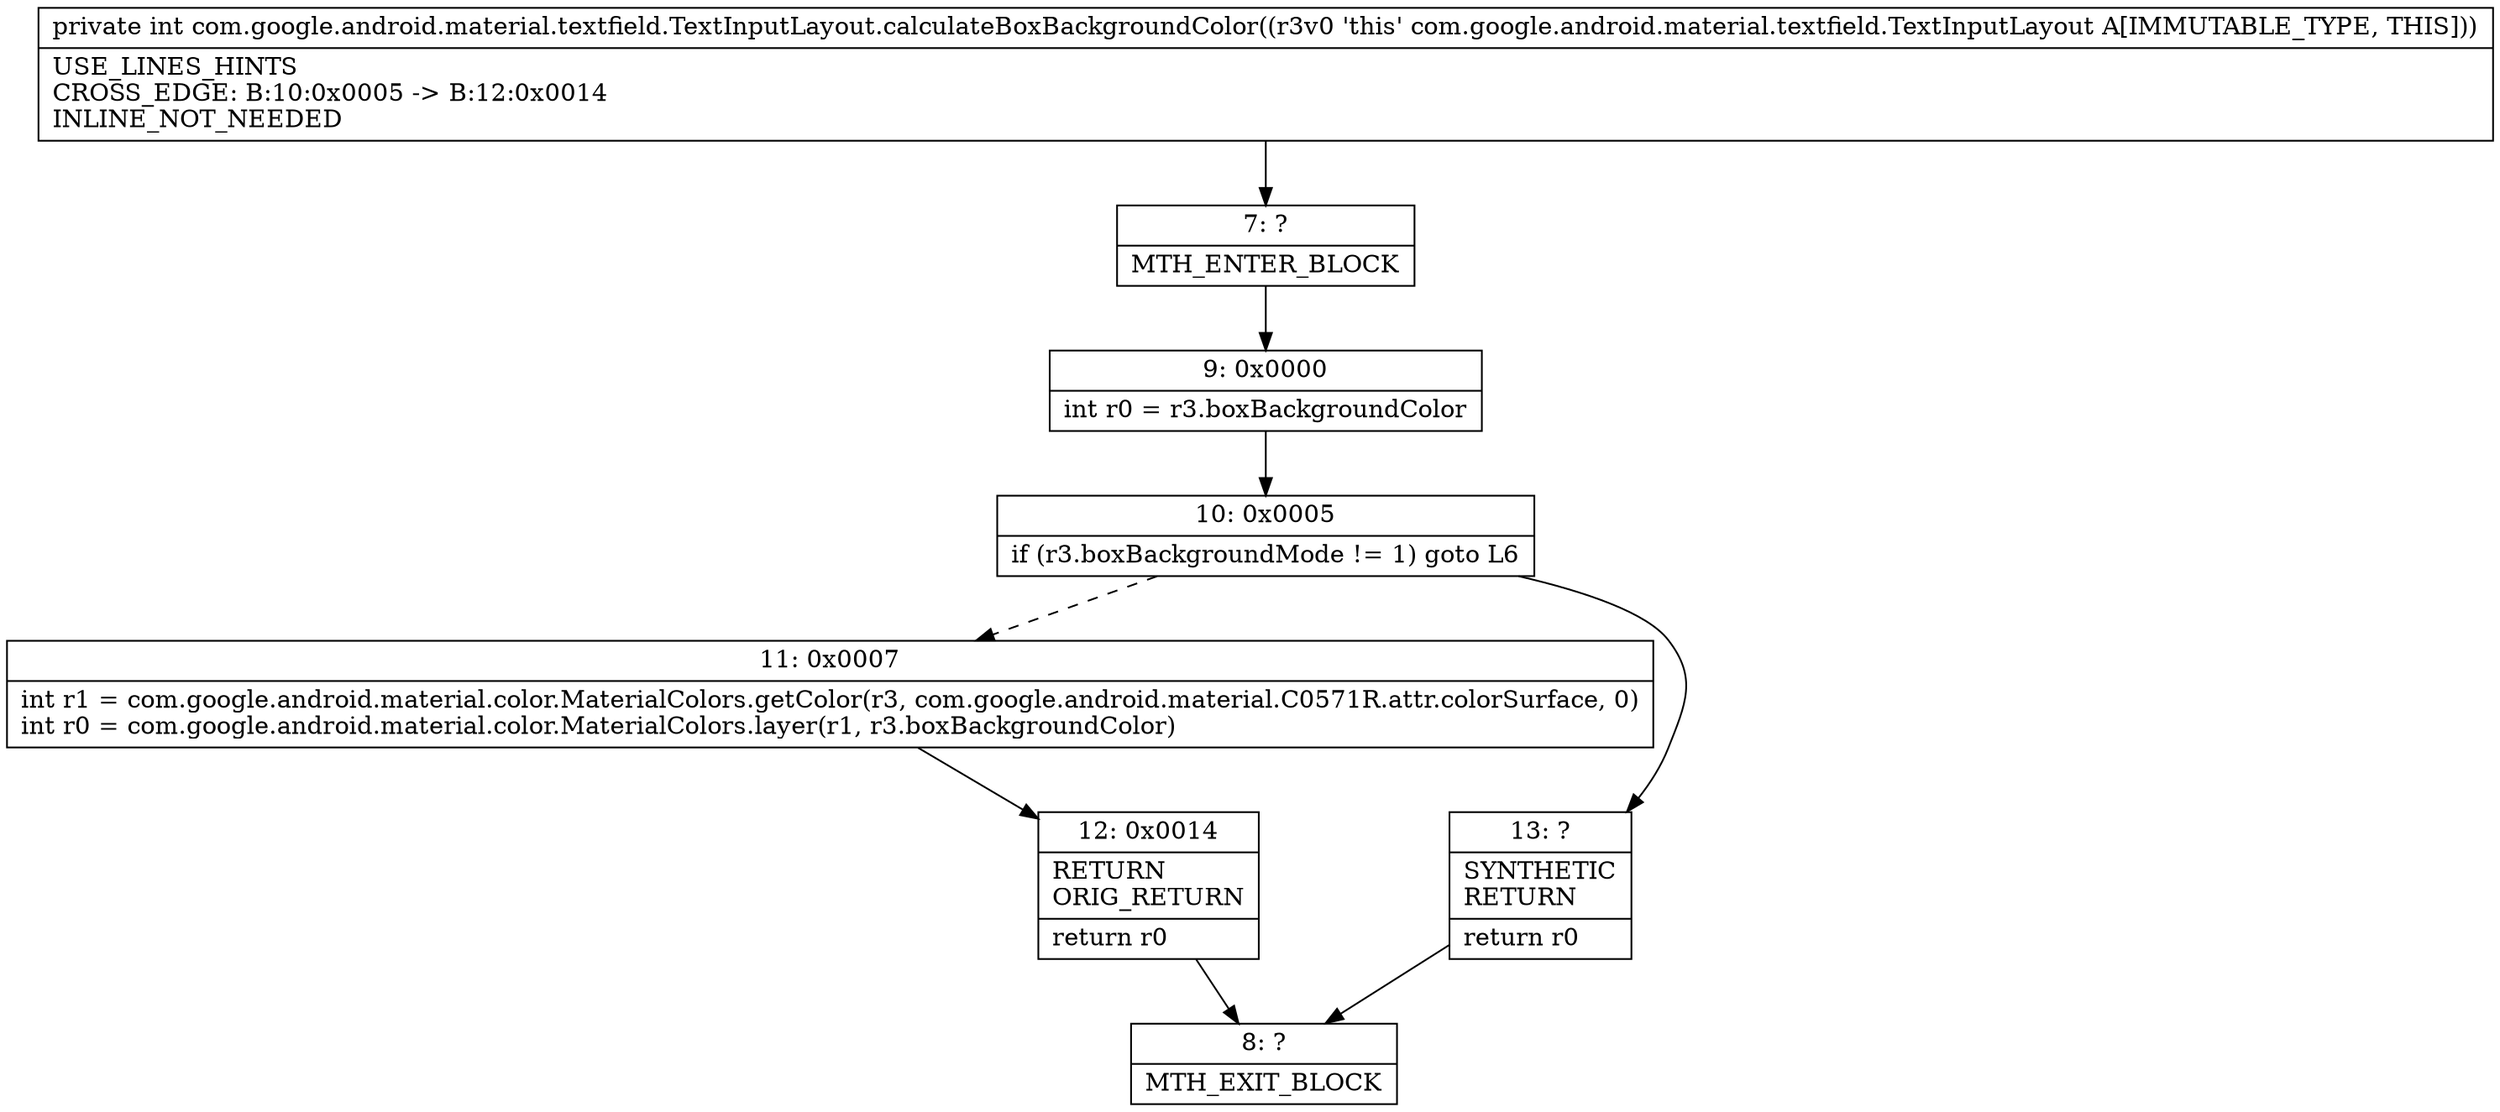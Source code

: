digraph "CFG forcom.google.android.material.textfield.TextInputLayout.calculateBoxBackgroundColor()I" {
Node_7 [shape=record,label="{7\:\ ?|MTH_ENTER_BLOCK\l}"];
Node_9 [shape=record,label="{9\:\ 0x0000|int r0 = r3.boxBackgroundColor\l}"];
Node_10 [shape=record,label="{10\:\ 0x0005|if (r3.boxBackgroundMode != 1) goto L6\l}"];
Node_11 [shape=record,label="{11\:\ 0x0007|int r1 = com.google.android.material.color.MaterialColors.getColor(r3, com.google.android.material.C0571R.attr.colorSurface, 0)\lint r0 = com.google.android.material.color.MaterialColors.layer(r1, r3.boxBackgroundColor)\l}"];
Node_12 [shape=record,label="{12\:\ 0x0014|RETURN\lORIG_RETURN\l|return r0\l}"];
Node_8 [shape=record,label="{8\:\ ?|MTH_EXIT_BLOCK\l}"];
Node_13 [shape=record,label="{13\:\ ?|SYNTHETIC\lRETURN\l|return r0\l}"];
MethodNode[shape=record,label="{private int com.google.android.material.textfield.TextInputLayout.calculateBoxBackgroundColor((r3v0 'this' com.google.android.material.textfield.TextInputLayout A[IMMUTABLE_TYPE, THIS]))  | USE_LINES_HINTS\lCROSS_EDGE: B:10:0x0005 \-\> B:12:0x0014\lINLINE_NOT_NEEDED\l}"];
MethodNode -> Node_7;Node_7 -> Node_9;
Node_9 -> Node_10;
Node_10 -> Node_11[style=dashed];
Node_10 -> Node_13;
Node_11 -> Node_12;
Node_12 -> Node_8;
Node_13 -> Node_8;
}

